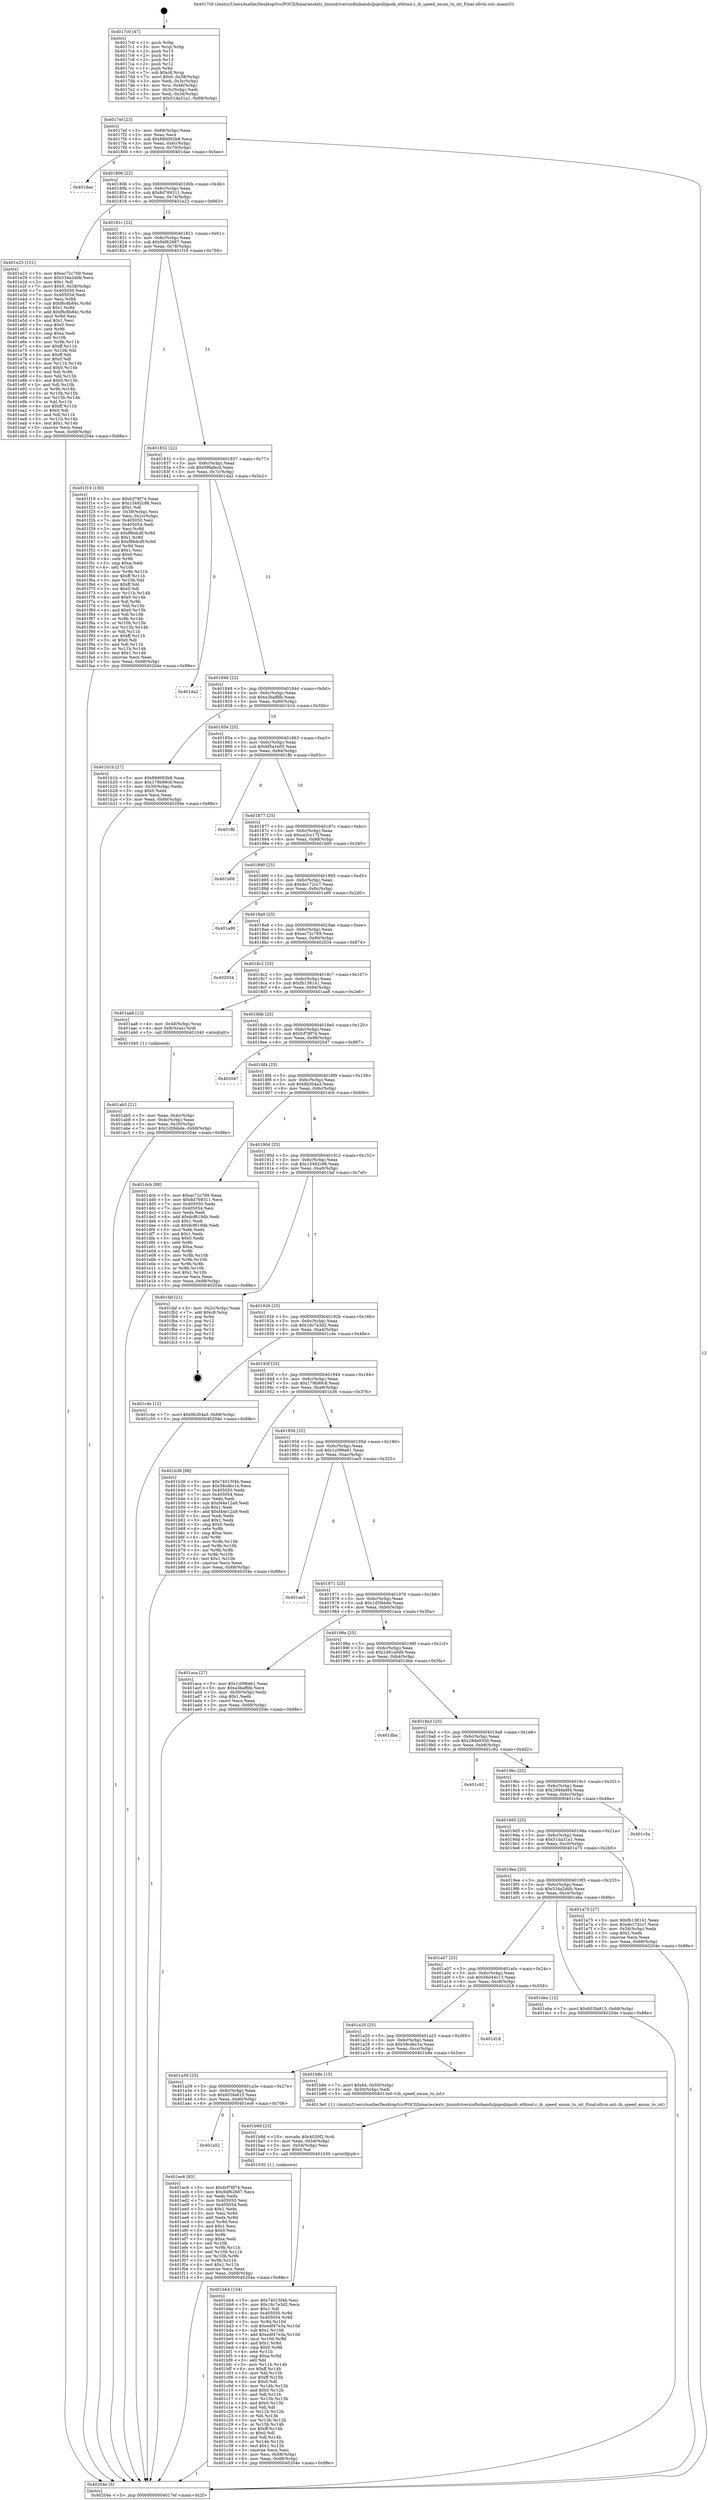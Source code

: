 digraph "0x4017c0" {
  label = "0x4017c0 (/mnt/c/Users/mathe/Desktop/tcc/POCII/binaries/extr_linuxdriversinfinibandulpipoibipoib_ethtool.c_ib_speed_enum_to_int_Final-ollvm.out::main(0))"
  labelloc = "t"
  node[shape=record]

  Entry [label="",width=0.3,height=0.3,shape=circle,fillcolor=black,style=filled]
  "0x4017ef" [label="{
     0x4017ef [23]\l
     | [instrs]\l
     &nbsp;&nbsp;0x4017ef \<+3\>: mov -0x68(%rbp),%eax\l
     &nbsp;&nbsp;0x4017f2 \<+2\>: mov %eax,%ecx\l
     &nbsp;&nbsp;0x4017f4 \<+6\>: sub $0x89d093b8,%ecx\l
     &nbsp;&nbsp;0x4017fa \<+3\>: mov %eax,-0x6c(%rbp)\l
     &nbsp;&nbsp;0x4017fd \<+3\>: mov %ecx,-0x70(%rbp)\l
     &nbsp;&nbsp;0x401800 \<+6\>: je 0000000000401dae \<main+0x5ee\>\l
  }"]
  "0x401dae" [label="{
     0x401dae\l
  }", style=dashed]
  "0x401806" [label="{
     0x401806 [22]\l
     | [instrs]\l
     &nbsp;&nbsp;0x401806 \<+5\>: jmp 000000000040180b \<main+0x4b\>\l
     &nbsp;&nbsp;0x40180b \<+3\>: mov -0x6c(%rbp),%eax\l
     &nbsp;&nbsp;0x40180e \<+5\>: sub $0x8d769311,%eax\l
     &nbsp;&nbsp;0x401813 \<+3\>: mov %eax,-0x74(%rbp)\l
     &nbsp;&nbsp;0x401816 \<+6\>: je 0000000000401e23 \<main+0x663\>\l
  }"]
  Exit [label="",width=0.3,height=0.3,shape=circle,fillcolor=black,style=filled,peripheries=2]
  "0x401e23" [label="{
     0x401e23 [151]\l
     | [instrs]\l
     &nbsp;&nbsp;0x401e23 \<+5\>: mov $0xec72c769,%eax\l
     &nbsp;&nbsp;0x401e28 \<+5\>: mov $0x534a2ddb,%ecx\l
     &nbsp;&nbsp;0x401e2d \<+2\>: mov $0x1,%dl\l
     &nbsp;&nbsp;0x401e2f \<+7\>: movl $0x0,-0x38(%rbp)\l
     &nbsp;&nbsp;0x401e36 \<+7\>: mov 0x405050,%esi\l
     &nbsp;&nbsp;0x401e3d \<+7\>: mov 0x405054,%edi\l
     &nbsp;&nbsp;0x401e44 \<+3\>: mov %esi,%r8d\l
     &nbsp;&nbsp;0x401e47 \<+7\>: sub $0xf6c8b84c,%r8d\l
     &nbsp;&nbsp;0x401e4e \<+4\>: sub $0x1,%r8d\l
     &nbsp;&nbsp;0x401e52 \<+7\>: add $0xf6c8b84c,%r8d\l
     &nbsp;&nbsp;0x401e59 \<+4\>: imul %r8d,%esi\l
     &nbsp;&nbsp;0x401e5d \<+3\>: and $0x1,%esi\l
     &nbsp;&nbsp;0x401e60 \<+3\>: cmp $0x0,%esi\l
     &nbsp;&nbsp;0x401e63 \<+4\>: sete %r9b\l
     &nbsp;&nbsp;0x401e67 \<+3\>: cmp $0xa,%edi\l
     &nbsp;&nbsp;0x401e6a \<+4\>: setl %r10b\l
     &nbsp;&nbsp;0x401e6e \<+3\>: mov %r9b,%r11b\l
     &nbsp;&nbsp;0x401e71 \<+4\>: xor $0xff,%r11b\l
     &nbsp;&nbsp;0x401e75 \<+3\>: mov %r10b,%bl\l
     &nbsp;&nbsp;0x401e78 \<+3\>: xor $0xff,%bl\l
     &nbsp;&nbsp;0x401e7b \<+3\>: xor $0x0,%dl\l
     &nbsp;&nbsp;0x401e7e \<+3\>: mov %r11b,%r14b\l
     &nbsp;&nbsp;0x401e81 \<+4\>: and $0x0,%r14b\l
     &nbsp;&nbsp;0x401e85 \<+3\>: and %dl,%r9b\l
     &nbsp;&nbsp;0x401e88 \<+3\>: mov %bl,%r15b\l
     &nbsp;&nbsp;0x401e8b \<+4\>: and $0x0,%r15b\l
     &nbsp;&nbsp;0x401e8f \<+3\>: and %dl,%r10b\l
     &nbsp;&nbsp;0x401e92 \<+3\>: or %r9b,%r14b\l
     &nbsp;&nbsp;0x401e95 \<+3\>: or %r10b,%r15b\l
     &nbsp;&nbsp;0x401e98 \<+3\>: xor %r15b,%r14b\l
     &nbsp;&nbsp;0x401e9b \<+3\>: or %bl,%r11b\l
     &nbsp;&nbsp;0x401e9e \<+4\>: xor $0xff,%r11b\l
     &nbsp;&nbsp;0x401ea2 \<+3\>: or $0x0,%dl\l
     &nbsp;&nbsp;0x401ea5 \<+3\>: and %dl,%r11b\l
     &nbsp;&nbsp;0x401ea8 \<+3\>: or %r11b,%r14b\l
     &nbsp;&nbsp;0x401eab \<+4\>: test $0x1,%r14b\l
     &nbsp;&nbsp;0x401eaf \<+3\>: cmovne %ecx,%eax\l
     &nbsp;&nbsp;0x401eb2 \<+3\>: mov %eax,-0x68(%rbp)\l
     &nbsp;&nbsp;0x401eb5 \<+5\>: jmp 000000000040204e \<main+0x88e\>\l
  }"]
  "0x40181c" [label="{
     0x40181c [22]\l
     | [instrs]\l
     &nbsp;&nbsp;0x40181c \<+5\>: jmp 0000000000401821 \<main+0x61\>\l
     &nbsp;&nbsp;0x401821 \<+3\>: mov -0x6c(%rbp),%eax\l
     &nbsp;&nbsp;0x401824 \<+5\>: sub $0x94f62687,%eax\l
     &nbsp;&nbsp;0x401829 \<+3\>: mov %eax,-0x78(%rbp)\l
     &nbsp;&nbsp;0x40182c \<+6\>: je 0000000000401f19 \<main+0x759\>\l
  }"]
  "0x401a52" [label="{
     0x401a52\l
  }", style=dashed]
  "0x401f19" [label="{
     0x401f19 [150]\l
     | [instrs]\l
     &nbsp;&nbsp;0x401f19 \<+5\>: mov $0xfcf78f74,%eax\l
     &nbsp;&nbsp;0x401f1e \<+5\>: mov $0x15492c96,%ecx\l
     &nbsp;&nbsp;0x401f23 \<+2\>: mov $0x1,%dl\l
     &nbsp;&nbsp;0x401f25 \<+3\>: mov -0x38(%rbp),%esi\l
     &nbsp;&nbsp;0x401f28 \<+3\>: mov %esi,-0x2c(%rbp)\l
     &nbsp;&nbsp;0x401f2b \<+7\>: mov 0x405050,%esi\l
     &nbsp;&nbsp;0x401f32 \<+7\>: mov 0x405054,%edi\l
     &nbsp;&nbsp;0x401f39 \<+3\>: mov %esi,%r8d\l
     &nbsp;&nbsp;0x401f3c \<+7\>: sub $0xf86dcdf,%r8d\l
     &nbsp;&nbsp;0x401f43 \<+4\>: sub $0x1,%r8d\l
     &nbsp;&nbsp;0x401f47 \<+7\>: add $0xf86dcdf,%r8d\l
     &nbsp;&nbsp;0x401f4e \<+4\>: imul %r8d,%esi\l
     &nbsp;&nbsp;0x401f52 \<+3\>: and $0x1,%esi\l
     &nbsp;&nbsp;0x401f55 \<+3\>: cmp $0x0,%esi\l
     &nbsp;&nbsp;0x401f58 \<+4\>: sete %r9b\l
     &nbsp;&nbsp;0x401f5c \<+3\>: cmp $0xa,%edi\l
     &nbsp;&nbsp;0x401f5f \<+4\>: setl %r10b\l
     &nbsp;&nbsp;0x401f63 \<+3\>: mov %r9b,%r11b\l
     &nbsp;&nbsp;0x401f66 \<+4\>: xor $0xff,%r11b\l
     &nbsp;&nbsp;0x401f6a \<+3\>: mov %r10b,%bl\l
     &nbsp;&nbsp;0x401f6d \<+3\>: xor $0xff,%bl\l
     &nbsp;&nbsp;0x401f70 \<+3\>: xor $0x0,%dl\l
     &nbsp;&nbsp;0x401f73 \<+3\>: mov %r11b,%r14b\l
     &nbsp;&nbsp;0x401f76 \<+4\>: and $0x0,%r14b\l
     &nbsp;&nbsp;0x401f7a \<+3\>: and %dl,%r9b\l
     &nbsp;&nbsp;0x401f7d \<+3\>: mov %bl,%r15b\l
     &nbsp;&nbsp;0x401f80 \<+4\>: and $0x0,%r15b\l
     &nbsp;&nbsp;0x401f84 \<+3\>: and %dl,%r10b\l
     &nbsp;&nbsp;0x401f87 \<+3\>: or %r9b,%r14b\l
     &nbsp;&nbsp;0x401f8a \<+3\>: or %r10b,%r15b\l
     &nbsp;&nbsp;0x401f8d \<+3\>: xor %r15b,%r14b\l
     &nbsp;&nbsp;0x401f90 \<+3\>: or %bl,%r11b\l
     &nbsp;&nbsp;0x401f93 \<+4\>: xor $0xff,%r11b\l
     &nbsp;&nbsp;0x401f97 \<+3\>: or $0x0,%dl\l
     &nbsp;&nbsp;0x401f9a \<+3\>: and %dl,%r11b\l
     &nbsp;&nbsp;0x401f9d \<+3\>: or %r11b,%r14b\l
     &nbsp;&nbsp;0x401fa0 \<+4\>: test $0x1,%r14b\l
     &nbsp;&nbsp;0x401fa4 \<+3\>: cmovne %ecx,%eax\l
     &nbsp;&nbsp;0x401fa7 \<+3\>: mov %eax,-0x68(%rbp)\l
     &nbsp;&nbsp;0x401faa \<+5\>: jmp 000000000040204e \<main+0x88e\>\l
  }"]
  "0x401832" [label="{
     0x401832 [22]\l
     | [instrs]\l
     &nbsp;&nbsp;0x401832 \<+5\>: jmp 0000000000401837 \<main+0x77\>\l
     &nbsp;&nbsp;0x401837 \<+3\>: mov -0x6c(%rbp),%eax\l
     &nbsp;&nbsp;0x40183a \<+5\>: sub $0x99fafecd,%eax\l
     &nbsp;&nbsp;0x40183f \<+3\>: mov %eax,-0x7c(%rbp)\l
     &nbsp;&nbsp;0x401842 \<+6\>: je 0000000000401da2 \<main+0x5e2\>\l
  }"]
  "0x401ec6" [label="{
     0x401ec6 [83]\l
     | [instrs]\l
     &nbsp;&nbsp;0x401ec6 \<+5\>: mov $0xfcf78f74,%eax\l
     &nbsp;&nbsp;0x401ecb \<+5\>: mov $0x94f62687,%ecx\l
     &nbsp;&nbsp;0x401ed0 \<+2\>: xor %edx,%edx\l
     &nbsp;&nbsp;0x401ed2 \<+7\>: mov 0x405050,%esi\l
     &nbsp;&nbsp;0x401ed9 \<+7\>: mov 0x405054,%edi\l
     &nbsp;&nbsp;0x401ee0 \<+3\>: sub $0x1,%edx\l
     &nbsp;&nbsp;0x401ee3 \<+3\>: mov %esi,%r8d\l
     &nbsp;&nbsp;0x401ee6 \<+3\>: add %edx,%r8d\l
     &nbsp;&nbsp;0x401ee9 \<+4\>: imul %r8d,%esi\l
     &nbsp;&nbsp;0x401eed \<+3\>: and $0x1,%esi\l
     &nbsp;&nbsp;0x401ef0 \<+3\>: cmp $0x0,%esi\l
     &nbsp;&nbsp;0x401ef3 \<+4\>: sete %r9b\l
     &nbsp;&nbsp;0x401ef7 \<+3\>: cmp $0xa,%edi\l
     &nbsp;&nbsp;0x401efa \<+4\>: setl %r10b\l
     &nbsp;&nbsp;0x401efe \<+3\>: mov %r9b,%r11b\l
     &nbsp;&nbsp;0x401f01 \<+3\>: and %r10b,%r11b\l
     &nbsp;&nbsp;0x401f04 \<+3\>: xor %r10b,%r9b\l
     &nbsp;&nbsp;0x401f07 \<+3\>: or %r9b,%r11b\l
     &nbsp;&nbsp;0x401f0a \<+4\>: test $0x1,%r11b\l
     &nbsp;&nbsp;0x401f0e \<+3\>: cmovne %ecx,%eax\l
     &nbsp;&nbsp;0x401f11 \<+3\>: mov %eax,-0x68(%rbp)\l
     &nbsp;&nbsp;0x401f14 \<+5\>: jmp 000000000040204e \<main+0x88e\>\l
  }"]
  "0x401da2" [label="{
     0x401da2\l
  }", style=dashed]
  "0x401848" [label="{
     0x401848 [22]\l
     | [instrs]\l
     &nbsp;&nbsp;0x401848 \<+5\>: jmp 000000000040184d \<main+0x8d\>\l
     &nbsp;&nbsp;0x40184d \<+3\>: mov -0x6c(%rbp),%eax\l
     &nbsp;&nbsp;0x401850 \<+5\>: sub $0xa3baffdb,%eax\l
     &nbsp;&nbsp;0x401855 \<+3\>: mov %eax,-0x80(%rbp)\l
     &nbsp;&nbsp;0x401858 \<+6\>: je 0000000000401b1b \<main+0x35b\>\l
  }"]
  "0x401bb4" [label="{
     0x401bb4 [154]\l
     | [instrs]\l
     &nbsp;&nbsp;0x401bb4 \<+5\>: mov $0x74015f4b,%esi\l
     &nbsp;&nbsp;0x401bb9 \<+5\>: mov $0x16c7e3d2,%ecx\l
     &nbsp;&nbsp;0x401bbe \<+2\>: mov $0x1,%dl\l
     &nbsp;&nbsp;0x401bc0 \<+8\>: mov 0x405050,%r8d\l
     &nbsp;&nbsp;0x401bc8 \<+8\>: mov 0x405054,%r9d\l
     &nbsp;&nbsp;0x401bd0 \<+3\>: mov %r8d,%r10d\l
     &nbsp;&nbsp;0x401bd3 \<+7\>: sub $0xedf47e3a,%r10d\l
     &nbsp;&nbsp;0x401bda \<+4\>: sub $0x1,%r10d\l
     &nbsp;&nbsp;0x401bde \<+7\>: add $0xedf47e3a,%r10d\l
     &nbsp;&nbsp;0x401be5 \<+4\>: imul %r10d,%r8d\l
     &nbsp;&nbsp;0x401be9 \<+4\>: and $0x1,%r8d\l
     &nbsp;&nbsp;0x401bed \<+4\>: cmp $0x0,%r8d\l
     &nbsp;&nbsp;0x401bf1 \<+4\>: sete %r11b\l
     &nbsp;&nbsp;0x401bf5 \<+4\>: cmp $0xa,%r9d\l
     &nbsp;&nbsp;0x401bf9 \<+3\>: setl %bl\l
     &nbsp;&nbsp;0x401bfc \<+3\>: mov %r11b,%r14b\l
     &nbsp;&nbsp;0x401bff \<+4\>: xor $0xff,%r14b\l
     &nbsp;&nbsp;0x401c03 \<+3\>: mov %bl,%r15b\l
     &nbsp;&nbsp;0x401c06 \<+4\>: xor $0xff,%r15b\l
     &nbsp;&nbsp;0x401c0a \<+3\>: xor $0x0,%dl\l
     &nbsp;&nbsp;0x401c0d \<+3\>: mov %r14b,%r12b\l
     &nbsp;&nbsp;0x401c10 \<+4\>: and $0x0,%r12b\l
     &nbsp;&nbsp;0x401c14 \<+3\>: and %dl,%r11b\l
     &nbsp;&nbsp;0x401c17 \<+3\>: mov %r15b,%r13b\l
     &nbsp;&nbsp;0x401c1a \<+4\>: and $0x0,%r13b\l
     &nbsp;&nbsp;0x401c1e \<+2\>: and %dl,%bl\l
     &nbsp;&nbsp;0x401c20 \<+3\>: or %r11b,%r12b\l
     &nbsp;&nbsp;0x401c23 \<+3\>: or %bl,%r13b\l
     &nbsp;&nbsp;0x401c26 \<+3\>: xor %r13b,%r12b\l
     &nbsp;&nbsp;0x401c29 \<+3\>: or %r15b,%r14b\l
     &nbsp;&nbsp;0x401c2c \<+4\>: xor $0xff,%r14b\l
     &nbsp;&nbsp;0x401c30 \<+3\>: or $0x0,%dl\l
     &nbsp;&nbsp;0x401c33 \<+3\>: and %dl,%r14b\l
     &nbsp;&nbsp;0x401c36 \<+3\>: or %r14b,%r12b\l
     &nbsp;&nbsp;0x401c39 \<+4\>: test $0x1,%r12b\l
     &nbsp;&nbsp;0x401c3d \<+3\>: cmovne %ecx,%esi\l
     &nbsp;&nbsp;0x401c40 \<+3\>: mov %esi,-0x68(%rbp)\l
     &nbsp;&nbsp;0x401c43 \<+6\>: mov %eax,-0xd8(%rbp)\l
     &nbsp;&nbsp;0x401c49 \<+5\>: jmp 000000000040204e \<main+0x88e\>\l
  }"]
  "0x401b1b" [label="{
     0x401b1b [27]\l
     | [instrs]\l
     &nbsp;&nbsp;0x401b1b \<+5\>: mov $0x89d093b8,%eax\l
     &nbsp;&nbsp;0x401b20 \<+5\>: mov $0x179b99c8,%ecx\l
     &nbsp;&nbsp;0x401b25 \<+3\>: mov -0x30(%rbp),%edx\l
     &nbsp;&nbsp;0x401b28 \<+3\>: cmp $0x0,%edx\l
     &nbsp;&nbsp;0x401b2b \<+3\>: cmove %ecx,%eax\l
     &nbsp;&nbsp;0x401b2e \<+3\>: mov %eax,-0x68(%rbp)\l
     &nbsp;&nbsp;0x401b31 \<+5\>: jmp 000000000040204e \<main+0x88e\>\l
  }"]
  "0x40185e" [label="{
     0x40185e [25]\l
     | [instrs]\l
     &nbsp;&nbsp;0x40185e \<+5\>: jmp 0000000000401863 \<main+0xa3\>\l
     &nbsp;&nbsp;0x401863 \<+3\>: mov -0x6c(%rbp),%eax\l
     &nbsp;&nbsp;0x401866 \<+5\>: sub $0xbf5a1e05,%eax\l
     &nbsp;&nbsp;0x40186b \<+6\>: mov %eax,-0x84(%rbp)\l
     &nbsp;&nbsp;0x401871 \<+6\>: je 0000000000401ffc \<main+0x83c\>\l
  }"]
  "0x401b9d" [label="{
     0x401b9d [23]\l
     | [instrs]\l
     &nbsp;&nbsp;0x401b9d \<+10\>: movabs $0x4030f2,%rdi\l
     &nbsp;&nbsp;0x401ba7 \<+3\>: mov %eax,-0x54(%rbp)\l
     &nbsp;&nbsp;0x401baa \<+3\>: mov -0x54(%rbp),%esi\l
     &nbsp;&nbsp;0x401bad \<+2\>: mov $0x0,%al\l
     &nbsp;&nbsp;0x401baf \<+5\>: call 0000000000401030 \<printf@plt\>\l
     | [calls]\l
     &nbsp;&nbsp;0x401030 \{1\} (unknown)\l
  }"]
  "0x401ffc" [label="{
     0x401ffc\l
  }", style=dashed]
  "0x401877" [label="{
     0x401877 [25]\l
     | [instrs]\l
     &nbsp;&nbsp;0x401877 \<+5\>: jmp 000000000040187c \<main+0xbc\>\l
     &nbsp;&nbsp;0x40187c \<+3\>: mov -0x6c(%rbp),%eax\l
     &nbsp;&nbsp;0x40187f \<+5\>: sub $0xce2cc17f,%eax\l
     &nbsp;&nbsp;0x401884 \<+6\>: mov %eax,-0x88(%rbp)\l
     &nbsp;&nbsp;0x40188a \<+6\>: je 0000000000401b00 \<main+0x340\>\l
  }"]
  "0x401a39" [label="{
     0x401a39 [25]\l
     | [instrs]\l
     &nbsp;&nbsp;0x401a39 \<+5\>: jmp 0000000000401a3e \<main+0x27e\>\l
     &nbsp;&nbsp;0x401a3e \<+3\>: mov -0x6c(%rbp),%eax\l
     &nbsp;&nbsp;0x401a41 \<+5\>: sub $0x603fa815,%eax\l
     &nbsp;&nbsp;0x401a46 \<+6\>: mov %eax,-0xd0(%rbp)\l
     &nbsp;&nbsp;0x401a4c \<+6\>: je 0000000000401ec6 \<main+0x706\>\l
  }"]
  "0x401b00" [label="{
     0x401b00\l
  }", style=dashed]
  "0x401890" [label="{
     0x401890 [25]\l
     | [instrs]\l
     &nbsp;&nbsp;0x401890 \<+5\>: jmp 0000000000401895 \<main+0xd5\>\l
     &nbsp;&nbsp;0x401895 \<+3\>: mov -0x6c(%rbp),%eax\l
     &nbsp;&nbsp;0x401898 \<+5\>: sub $0xde172cc7,%eax\l
     &nbsp;&nbsp;0x40189d \<+6\>: mov %eax,-0x8c(%rbp)\l
     &nbsp;&nbsp;0x4018a3 \<+6\>: je 0000000000401a90 \<main+0x2d0\>\l
  }"]
  "0x401b8e" [label="{
     0x401b8e [15]\l
     | [instrs]\l
     &nbsp;&nbsp;0x401b8e \<+7\>: movl $0x64,-0x50(%rbp)\l
     &nbsp;&nbsp;0x401b95 \<+3\>: mov -0x50(%rbp),%edi\l
     &nbsp;&nbsp;0x401b98 \<+5\>: call 00000000004013e0 \<ib_speed_enum_to_int\>\l
     | [calls]\l
     &nbsp;&nbsp;0x4013e0 \{1\} (/mnt/c/Users/mathe/Desktop/tcc/POCII/binaries/extr_linuxdriversinfinibandulpipoibipoib_ethtool.c_ib_speed_enum_to_int_Final-ollvm.out::ib_speed_enum_to_int)\l
  }"]
  "0x401a90" [label="{
     0x401a90\l
  }", style=dashed]
  "0x4018a9" [label="{
     0x4018a9 [25]\l
     | [instrs]\l
     &nbsp;&nbsp;0x4018a9 \<+5\>: jmp 00000000004018ae \<main+0xee\>\l
     &nbsp;&nbsp;0x4018ae \<+3\>: mov -0x6c(%rbp),%eax\l
     &nbsp;&nbsp;0x4018b1 \<+5\>: sub $0xec72c769,%eax\l
     &nbsp;&nbsp;0x4018b6 \<+6\>: mov %eax,-0x90(%rbp)\l
     &nbsp;&nbsp;0x4018bc \<+6\>: je 0000000000402034 \<main+0x874\>\l
  }"]
  "0x401a20" [label="{
     0x401a20 [25]\l
     | [instrs]\l
     &nbsp;&nbsp;0x401a20 \<+5\>: jmp 0000000000401a25 \<main+0x265\>\l
     &nbsp;&nbsp;0x401a25 \<+3\>: mov -0x6c(%rbp),%eax\l
     &nbsp;&nbsp;0x401a28 \<+5\>: sub $0x58cdbc1e,%eax\l
     &nbsp;&nbsp;0x401a2d \<+6\>: mov %eax,-0xcc(%rbp)\l
     &nbsp;&nbsp;0x401a33 \<+6\>: je 0000000000401b8e \<main+0x3ce\>\l
  }"]
  "0x402034" [label="{
     0x402034\l
  }", style=dashed]
  "0x4018c2" [label="{
     0x4018c2 [25]\l
     | [instrs]\l
     &nbsp;&nbsp;0x4018c2 \<+5\>: jmp 00000000004018c7 \<main+0x107\>\l
     &nbsp;&nbsp;0x4018c7 \<+3\>: mov -0x6c(%rbp),%eax\l
     &nbsp;&nbsp;0x4018ca \<+5\>: sub $0xfb138141,%eax\l
     &nbsp;&nbsp;0x4018cf \<+6\>: mov %eax,-0x94(%rbp)\l
     &nbsp;&nbsp;0x4018d5 \<+6\>: je 0000000000401aa8 \<main+0x2e8\>\l
  }"]
  "0x401d18" [label="{
     0x401d18\l
  }", style=dashed]
  "0x401aa8" [label="{
     0x401aa8 [13]\l
     | [instrs]\l
     &nbsp;&nbsp;0x401aa8 \<+4\>: mov -0x48(%rbp),%rax\l
     &nbsp;&nbsp;0x401aac \<+4\>: mov 0x8(%rax),%rdi\l
     &nbsp;&nbsp;0x401ab0 \<+5\>: call 0000000000401040 \<atoi@plt\>\l
     | [calls]\l
     &nbsp;&nbsp;0x401040 \{1\} (unknown)\l
  }"]
  "0x4018db" [label="{
     0x4018db [25]\l
     | [instrs]\l
     &nbsp;&nbsp;0x4018db \<+5\>: jmp 00000000004018e0 \<main+0x120\>\l
     &nbsp;&nbsp;0x4018e0 \<+3\>: mov -0x6c(%rbp),%eax\l
     &nbsp;&nbsp;0x4018e3 \<+5\>: sub $0xfcf78f74,%eax\l
     &nbsp;&nbsp;0x4018e8 \<+6\>: mov %eax,-0x98(%rbp)\l
     &nbsp;&nbsp;0x4018ee \<+6\>: je 0000000000402047 \<main+0x887\>\l
  }"]
  "0x401a07" [label="{
     0x401a07 [25]\l
     | [instrs]\l
     &nbsp;&nbsp;0x401a07 \<+5\>: jmp 0000000000401a0c \<main+0x24c\>\l
     &nbsp;&nbsp;0x401a0c \<+3\>: mov -0x6c(%rbp),%eax\l
     &nbsp;&nbsp;0x401a0f \<+5\>: sub $0x56d44c13,%eax\l
     &nbsp;&nbsp;0x401a14 \<+6\>: mov %eax,-0xc8(%rbp)\l
     &nbsp;&nbsp;0x401a1a \<+6\>: je 0000000000401d18 \<main+0x558\>\l
  }"]
  "0x402047" [label="{
     0x402047\l
  }", style=dashed]
  "0x4018f4" [label="{
     0x4018f4 [25]\l
     | [instrs]\l
     &nbsp;&nbsp;0x4018f4 \<+5\>: jmp 00000000004018f9 \<main+0x139\>\l
     &nbsp;&nbsp;0x4018f9 \<+3\>: mov -0x6c(%rbp),%eax\l
     &nbsp;&nbsp;0x4018fc \<+5\>: sub $0x9b304a3,%eax\l
     &nbsp;&nbsp;0x401901 \<+6\>: mov %eax,-0x9c(%rbp)\l
     &nbsp;&nbsp;0x401907 \<+6\>: je 0000000000401dcb \<main+0x60b\>\l
  }"]
  "0x401eba" [label="{
     0x401eba [12]\l
     | [instrs]\l
     &nbsp;&nbsp;0x401eba \<+7\>: movl $0x603fa815,-0x68(%rbp)\l
     &nbsp;&nbsp;0x401ec1 \<+5\>: jmp 000000000040204e \<main+0x88e\>\l
  }"]
  "0x401dcb" [label="{
     0x401dcb [88]\l
     | [instrs]\l
     &nbsp;&nbsp;0x401dcb \<+5\>: mov $0xec72c769,%eax\l
     &nbsp;&nbsp;0x401dd0 \<+5\>: mov $0x8d769311,%ecx\l
     &nbsp;&nbsp;0x401dd5 \<+7\>: mov 0x405050,%edx\l
     &nbsp;&nbsp;0x401ddc \<+7\>: mov 0x405054,%esi\l
     &nbsp;&nbsp;0x401de3 \<+2\>: mov %edx,%edi\l
     &nbsp;&nbsp;0x401de5 \<+6\>: add $0x6cf619db,%edi\l
     &nbsp;&nbsp;0x401deb \<+3\>: sub $0x1,%edi\l
     &nbsp;&nbsp;0x401dee \<+6\>: sub $0x6cf619db,%edi\l
     &nbsp;&nbsp;0x401df4 \<+3\>: imul %edi,%edx\l
     &nbsp;&nbsp;0x401df7 \<+3\>: and $0x1,%edx\l
     &nbsp;&nbsp;0x401dfa \<+3\>: cmp $0x0,%edx\l
     &nbsp;&nbsp;0x401dfd \<+4\>: sete %r8b\l
     &nbsp;&nbsp;0x401e01 \<+3\>: cmp $0xa,%esi\l
     &nbsp;&nbsp;0x401e04 \<+4\>: setl %r9b\l
     &nbsp;&nbsp;0x401e08 \<+3\>: mov %r8b,%r10b\l
     &nbsp;&nbsp;0x401e0b \<+3\>: and %r9b,%r10b\l
     &nbsp;&nbsp;0x401e0e \<+3\>: xor %r9b,%r8b\l
     &nbsp;&nbsp;0x401e11 \<+3\>: or %r8b,%r10b\l
     &nbsp;&nbsp;0x401e14 \<+4\>: test $0x1,%r10b\l
     &nbsp;&nbsp;0x401e18 \<+3\>: cmovne %ecx,%eax\l
     &nbsp;&nbsp;0x401e1b \<+3\>: mov %eax,-0x68(%rbp)\l
     &nbsp;&nbsp;0x401e1e \<+5\>: jmp 000000000040204e \<main+0x88e\>\l
  }"]
  "0x40190d" [label="{
     0x40190d [25]\l
     | [instrs]\l
     &nbsp;&nbsp;0x40190d \<+5\>: jmp 0000000000401912 \<main+0x152\>\l
     &nbsp;&nbsp;0x401912 \<+3\>: mov -0x6c(%rbp),%eax\l
     &nbsp;&nbsp;0x401915 \<+5\>: sub $0x15492c96,%eax\l
     &nbsp;&nbsp;0x40191a \<+6\>: mov %eax,-0xa0(%rbp)\l
     &nbsp;&nbsp;0x401920 \<+6\>: je 0000000000401faf \<main+0x7ef\>\l
  }"]
  "0x401ab5" [label="{
     0x401ab5 [21]\l
     | [instrs]\l
     &nbsp;&nbsp;0x401ab5 \<+3\>: mov %eax,-0x4c(%rbp)\l
     &nbsp;&nbsp;0x401ab8 \<+3\>: mov -0x4c(%rbp),%eax\l
     &nbsp;&nbsp;0x401abb \<+3\>: mov %eax,-0x30(%rbp)\l
     &nbsp;&nbsp;0x401abe \<+7\>: movl $0x1d5febde,-0x68(%rbp)\l
     &nbsp;&nbsp;0x401ac5 \<+5\>: jmp 000000000040204e \<main+0x88e\>\l
  }"]
  "0x401faf" [label="{
     0x401faf [21]\l
     | [instrs]\l
     &nbsp;&nbsp;0x401faf \<+3\>: mov -0x2c(%rbp),%eax\l
     &nbsp;&nbsp;0x401fb2 \<+7\>: add $0xc8,%rsp\l
     &nbsp;&nbsp;0x401fb9 \<+1\>: pop %rbx\l
     &nbsp;&nbsp;0x401fba \<+2\>: pop %r12\l
     &nbsp;&nbsp;0x401fbc \<+2\>: pop %r13\l
     &nbsp;&nbsp;0x401fbe \<+2\>: pop %r14\l
     &nbsp;&nbsp;0x401fc0 \<+2\>: pop %r15\l
     &nbsp;&nbsp;0x401fc2 \<+1\>: pop %rbp\l
     &nbsp;&nbsp;0x401fc3 \<+1\>: ret\l
  }"]
  "0x401926" [label="{
     0x401926 [25]\l
     | [instrs]\l
     &nbsp;&nbsp;0x401926 \<+5\>: jmp 000000000040192b \<main+0x16b\>\l
     &nbsp;&nbsp;0x40192b \<+3\>: mov -0x6c(%rbp),%eax\l
     &nbsp;&nbsp;0x40192e \<+5\>: sub $0x16c7e3d2,%eax\l
     &nbsp;&nbsp;0x401933 \<+6\>: mov %eax,-0xa4(%rbp)\l
     &nbsp;&nbsp;0x401939 \<+6\>: je 0000000000401c4e \<main+0x48e\>\l
  }"]
  "0x4017c0" [label="{
     0x4017c0 [47]\l
     | [instrs]\l
     &nbsp;&nbsp;0x4017c0 \<+1\>: push %rbp\l
     &nbsp;&nbsp;0x4017c1 \<+3\>: mov %rsp,%rbp\l
     &nbsp;&nbsp;0x4017c4 \<+2\>: push %r15\l
     &nbsp;&nbsp;0x4017c6 \<+2\>: push %r14\l
     &nbsp;&nbsp;0x4017c8 \<+2\>: push %r13\l
     &nbsp;&nbsp;0x4017ca \<+2\>: push %r12\l
     &nbsp;&nbsp;0x4017cc \<+1\>: push %rbx\l
     &nbsp;&nbsp;0x4017cd \<+7\>: sub $0xc8,%rsp\l
     &nbsp;&nbsp;0x4017d4 \<+7\>: movl $0x0,-0x38(%rbp)\l
     &nbsp;&nbsp;0x4017db \<+3\>: mov %edi,-0x3c(%rbp)\l
     &nbsp;&nbsp;0x4017de \<+4\>: mov %rsi,-0x48(%rbp)\l
     &nbsp;&nbsp;0x4017e2 \<+3\>: mov -0x3c(%rbp),%edi\l
     &nbsp;&nbsp;0x4017e5 \<+3\>: mov %edi,-0x34(%rbp)\l
     &nbsp;&nbsp;0x4017e8 \<+7\>: movl $0x51da31a1,-0x68(%rbp)\l
  }"]
  "0x401c4e" [label="{
     0x401c4e [12]\l
     | [instrs]\l
     &nbsp;&nbsp;0x401c4e \<+7\>: movl $0x9b304a3,-0x68(%rbp)\l
     &nbsp;&nbsp;0x401c55 \<+5\>: jmp 000000000040204e \<main+0x88e\>\l
  }"]
  "0x40193f" [label="{
     0x40193f [25]\l
     | [instrs]\l
     &nbsp;&nbsp;0x40193f \<+5\>: jmp 0000000000401944 \<main+0x184\>\l
     &nbsp;&nbsp;0x401944 \<+3\>: mov -0x6c(%rbp),%eax\l
     &nbsp;&nbsp;0x401947 \<+5\>: sub $0x179b99c8,%eax\l
     &nbsp;&nbsp;0x40194c \<+6\>: mov %eax,-0xa8(%rbp)\l
     &nbsp;&nbsp;0x401952 \<+6\>: je 0000000000401b36 \<main+0x376\>\l
  }"]
  "0x40204e" [label="{
     0x40204e [5]\l
     | [instrs]\l
     &nbsp;&nbsp;0x40204e \<+5\>: jmp 00000000004017ef \<main+0x2f\>\l
  }"]
  "0x401b36" [label="{
     0x401b36 [88]\l
     | [instrs]\l
     &nbsp;&nbsp;0x401b36 \<+5\>: mov $0x74015f4b,%eax\l
     &nbsp;&nbsp;0x401b3b \<+5\>: mov $0x58cdbc1e,%ecx\l
     &nbsp;&nbsp;0x401b40 \<+7\>: mov 0x405050,%edx\l
     &nbsp;&nbsp;0x401b47 \<+7\>: mov 0x405054,%esi\l
     &nbsp;&nbsp;0x401b4e \<+2\>: mov %edx,%edi\l
     &nbsp;&nbsp;0x401b50 \<+6\>: sub $0xf44e12a9,%edi\l
     &nbsp;&nbsp;0x401b56 \<+3\>: sub $0x1,%edi\l
     &nbsp;&nbsp;0x401b59 \<+6\>: add $0xf44e12a9,%edi\l
     &nbsp;&nbsp;0x401b5f \<+3\>: imul %edi,%edx\l
     &nbsp;&nbsp;0x401b62 \<+3\>: and $0x1,%edx\l
     &nbsp;&nbsp;0x401b65 \<+3\>: cmp $0x0,%edx\l
     &nbsp;&nbsp;0x401b68 \<+4\>: sete %r8b\l
     &nbsp;&nbsp;0x401b6c \<+3\>: cmp $0xa,%esi\l
     &nbsp;&nbsp;0x401b6f \<+4\>: setl %r9b\l
     &nbsp;&nbsp;0x401b73 \<+3\>: mov %r8b,%r10b\l
     &nbsp;&nbsp;0x401b76 \<+3\>: and %r9b,%r10b\l
     &nbsp;&nbsp;0x401b79 \<+3\>: xor %r9b,%r8b\l
     &nbsp;&nbsp;0x401b7c \<+3\>: or %r8b,%r10b\l
     &nbsp;&nbsp;0x401b7f \<+4\>: test $0x1,%r10b\l
     &nbsp;&nbsp;0x401b83 \<+3\>: cmovne %ecx,%eax\l
     &nbsp;&nbsp;0x401b86 \<+3\>: mov %eax,-0x68(%rbp)\l
     &nbsp;&nbsp;0x401b89 \<+5\>: jmp 000000000040204e \<main+0x88e\>\l
  }"]
  "0x401958" [label="{
     0x401958 [25]\l
     | [instrs]\l
     &nbsp;&nbsp;0x401958 \<+5\>: jmp 000000000040195d \<main+0x19d\>\l
     &nbsp;&nbsp;0x40195d \<+3\>: mov -0x6c(%rbp),%eax\l
     &nbsp;&nbsp;0x401960 \<+5\>: sub $0x1c096e61,%eax\l
     &nbsp;&nbsp;0x401965 \<+6\>: mov %eax,-0xac(%rbp)\l
     &nbsp;&nbsp;0x40196b \<+6\>: je 0000000000401ae5 \<main+0x325\>\l
  }"]
  "0x4019ee" [label="{
     0x4019ee [25]\l
     | [instrs]\l
     &nbsp;&nbsp;0x4019ee \<+5\>: jmp 00000000004019f3 \<main+0x233\>\l
     &nbsp;&nbsp;0x4019f3 \<+3\>: mov -0x6c(%rbp),%eax\l
     &nbsp;&nbsp;0x4019f6 \<+5\>: sub $0x534a2ddb,%eax\l
     &nbsp;&nbsp;0x4019fb \<+6\>: mov %eax,-0xc4(%rbp)\l
     &nbsp;&nbsp;0x401a01 \<+6\>: je 0000000000401eba \<main+0x6fa\>\l
  }"]
  "0x401ae5" [label="{
     0x401ae5\l
  }", style=dashed]
  "0x401971" [label="{
     0x401971 [25]\l
     | [instrs]\l
     &nbsp;&nbsp;0x401971 \<+5\>: jmp 0000000000401976 \<main+0x1b6\>\l
     &nbsp;&nbsp;0x401976 \<+3\>: mov -0x6c(%rbp),%eax\l
     &nbsp;&nbsp;0x401979 \<+5\>: sub $0x1d5febde,%eax\l
     &nbsp;&nbsp;0x40197e \<+6\>: mov %eax,-0xb0(%rbp)\l
     &nbsp;&nbsp;0x401984 \<+6\>: je 0000000000401aca \<main+0x30a\>\l
  }"]
  "0x401a75" [label="{
     0x401a75 [27]\l
     | [instrs]\l
     &nbsp;&nbsp;0x401a75 \<+5\>: mov $0xfb138141,%eax\l
     &nbsp;&nbsp;0x401a7a \<+5\>: mov $0xde172cc7,%ecx\l
     &nbsp;&nbsp;0x401a7f \<+3\>: mov -0x34(%rbp),%edx\l
     &nbsp;&nbsp;0x401a82 \<+3\>: cmp $0x2,%edx\l
     &nbsp;&nbsp;0x401a85 \<+3\>: cmovne %ecx,%eax\l
     &nbsp;&nbsp;0x401a88 \<+3\>: mov %eax,-0x68(%rbp)\l
     &nbsp;&nbsp;0x401a8b \<+5\>: jmp 000000000040204e \<main+0x88e\>\l
  }"]
  "0x401aca" [label="{
     0x401aca [27]\l
     | [instrs]\l
     &nbsp;&nbsp;0x401aca \<+5\>: mov $0x1c096e61,%eax\l
     &nbsp;&nbsp;0x401acf \<+5\>: mov $0xa3baffdb,%ecx\l
     &nbsp;&nbsp;0x401ad4 \<+3\>: mov -0x30(%rbp),%edx\l
     &nbsp;&nbsp;0x401ad7 \<+3\>: cmp $0x1,%edx\l
     &nbsp;&nbsp;0x401ada \<+3\>: cmovl %ecx,%eax\l
     &nbsp;&nbsp;0x401add \<+3\>: mov %eax,-0x68(%rbp)\l
     &nbsp;&nbsp;0x401ae0 \<+5\>: jmp 000000000040204e \<main+0x88e\>\l
  }"]
  "0x40198a" [label="{
     0x40198a [25]\l
     | [instrs]\l
     &nbsp;&nbsp;0x40198a \<+5\>: jmp 000000000040198f \<main+0x1cf\>\l
     &nbsp;&nbsp;0x40198f \<+3\>: mov -0x6c(%rbp),%eax\l
     &nbsp;&nbsp;0x401992 \<+5\>: sub $0x2491a0d9,%eax\l
     &nbsp;&nbsp;0x401997 \<+6\>: mov %eax,-0xb4(%rbp)\l
     &nbsp;&nbsp;0x40199d \<+6\>: je 0000000000401dba \<main+0x5fa\>\l
  }"]
  "0x4019d5" [label="{
     0x4019d5 [25]\l
     | [instrs]\l
     &nbsp;&nbsp;0x4019d5 \<+5\>: jmp 00000000004019da \<main+0x21a\>\l
     &nbsp;&nbsp;0x4019da \<+3\>: mov -0x6c(%rbp),%eax\l
     &nbsp;&nbsp;0x4019dd \<+5\>: sub $0x51da31a1,%eax\l
     &nbsp;&nbsp;0x4019e2 \<+6\>: mov %eax,-0xc0(%rbp)\l
     &nbsp;&nbsp;0x4019e8 \<+6\>: je 0000000000401a75 \<main+0x2b5\>\l
  }"]
  "0x401dba" [label="{
     0x401dba\l
  }", style=dashed]
  "0x4019a3" [label="{
     0x4019a3 [25]\l
     | [instrs]\l
     &nbsp;&nbsp;0x4019a3 \<+5\>: jmp 00000000004019a8 \<main+0x1e8\>\l
     &nbsp;&nbsp;0x4019a8 \<+3\>: mov -0x6c(%rbp),%eax\l
     &nbsp;&nbsp;0x4019ab \<+5\>: sub $0x28de9350,%eax\l
     &nbsp;&nbsp;0x4019b0 \<+6\>: mov %eax,-0xb8(%rbp)\l
     &nbsp;&nbsp;0x4019b6 \<+6\>: je 0000000000401c92 \<main+0x4d2\>\l
  }"]
  "0x401c5a" [label="{
     0x401c5a\l
  }", style=dashed]
  "0x401c92" [label="{
     0x401c92\l
  }", style=dashed]
  "0x4019bc" [label="{
     0x4019bc [25]\l
     | [instrs]\l
     &nbsp;&nbsp;0x4019bc \<+5\>: jmp 00000000004019c1 \<main+0x201\>\l
     &nbsp;&nbsp;0x4019c1 \<+3\>: mov -0x6c(%rbp),%eax\l
     &nbsp;&nbsp;0x4019c4 \<+5\>: sub $0x2948a6f4,%eax\l
     &nbsp;&nbsp;0x4019c9 \<+6\>: mov %eax,-0xbc(%rbp)\l
     &nbsp;&nbsp;0x4019cf \<+6\>: je 0000000000401c5a \<main+0x49a\>\l
  }"]
  Entry -> "0x4017c0" [label=" 1"]
  "0x4017ef" -> "0x401dae" [label=" 0"]
  "0x4017ef" -> "0x401806" [label=" 13"]
  "0x401faf" -> Exit [label=" 1"]
  "0x401806" -> "0x401e23" [label=" 1"]
  "0x401806" -> "0x40181c" [label=" 12"]
  "0x401f19" -> "0x40204e" [label=" 1"]
  "0x40181c" -> "0x401f19" [label=" 1"]
  "0x40181c" -> "0x401832" [label=" 11"]
  "0x401ec6" -> "0x40204e" [label=" 1"]
  "0x401832" -> "0x401da2" [label=" 0"]
  "0x401832" -> "0x401848" [label=" 11"]
  "0x401a39" -> "0x401a52" [label=" 0"]
  "0x401848" -> "0x401b1b" [label=" 1"]
  "0x401848" -> "0x40185e" [label=" 10"]
  "0x401a39" -> "0x401ec6" [label=" 1"]
  "0x40185e" -> "0x401ffc" [label=" 0"]
  "0x40185e" -> "0x401877" [label=" 10"]
  "0x401eba" -> "0x40204e" [label=" 1"]
  "0x401877" -> "0x401b00" [label=" 0"]
  "0x401877" -> "0x401890" [label=" 10"]
  "0x401e23" -> "0x40204e" [label=" 1"]
  "0x401890" -> "0x401a90" [label=" 0"]
  "0x401890" -> "0x4018a9" [label=" 10"]
  "0x401dcb" -> "0x40204e" [label=" 1"]
  "0x4018a9" -> "0x402034" [label=" 0"]
  "0x4018a9" -> "0x4018c2" [label=" 10"]
  "0x401bb4" -> "0x40204e" [label=" 1"]
  "0x4018c2" -> "0x401aa8" [label=" 1"]
  "0x4018c2" -> "0x4018db" [label=" 9"]
  "0x401b9d" -> "0x401bb4" [label=" 1"]
  "0x4018db" -> "0x402047" [label=" 0"]
  "0x4018db" -> "0x4018f4" [label=" 9"]
  "0x401a20" -> "0x401a39" [label=" 1"]
  "0x4018f4" -> "0x401dcb" [label=" 1"]
  "0x4018f4" -> "0x40190d" [label=" 8"]
  "0x401a20" -> "0x401b8e" [label=" 1"]
  "0x40190d" -> "0x401faf" [label=" 1"]
  "0x40190d" -> "0x401926" [label=" 7"]
  "0x401a07" -> "0x401a20" [label=" 2"]
  "0x401926" -> "0x401c4e" [label=" 1"]
  "0x401926" -> "0x40193f" [label=" 6"]
  "0x401a07" -> "0x401d18" [label=" 0"]
  "0x40193f" -> "0x401b36" [label=" 1"]
  "0x40193f" -> "0x401958" [label=" 5"]
  "0x401b8e" -> "0x401b9d" [label=" 1"]
  "0x401958" -> "0x401ae5" [label=" 0"]
  "0x401958" -> "0x401971" [label=" 5"]
  "0x4019ee" -> "0x401a07" [label=" 2"]
  "0x401971" -> "0x401aca" [label=" 1"]
  "0x401971" -> "0x40198a" [label=" 4"]
  "0x4019ee" -> "0x401eba" [label=" 1"]
  "0x40198a" -> "0x401dba" [label=" 0"]
  "0x40198a" -> "0x4019a3" [label=" 4"]
  "0x401b36" -> "0x40204e" [label=" 1"]
  "0x4019a3" -> "0x401c92" [label=" 0"]
  "0x4019a3" -> "0x4019bc" [label=" 4"]
  "0x401b1b" -> "0x40204e" [label=" 1"]
  "0x4019bc" -> "0x401c5a" [label=" 0"]
  "0x4019bc" -> "0x4019d5" [label=" 4"]
  "0x401c4e" -> "0x40204e" [label=" 1"]
  "0x4019d5" -> "0x401a75" [label=" 1"]
  "0x4019d5" -> "0x4019ee" [label=" 3"]
  "0x401a75" -> "0x40204e" [label=" 1"]
  "0x4017c0" -> "0x4017ef" [label=" 1"]
  "0x40204e" -> "0x4017ef" [label=" 12"]
  "0x401aa8" -> "0x401ab5" [label=" 1"]
  "0x401ab5" -> "0x40204e" [label=" 1"]
  "0x401aca" -> "0x40204e" [label=" 1"]
}
